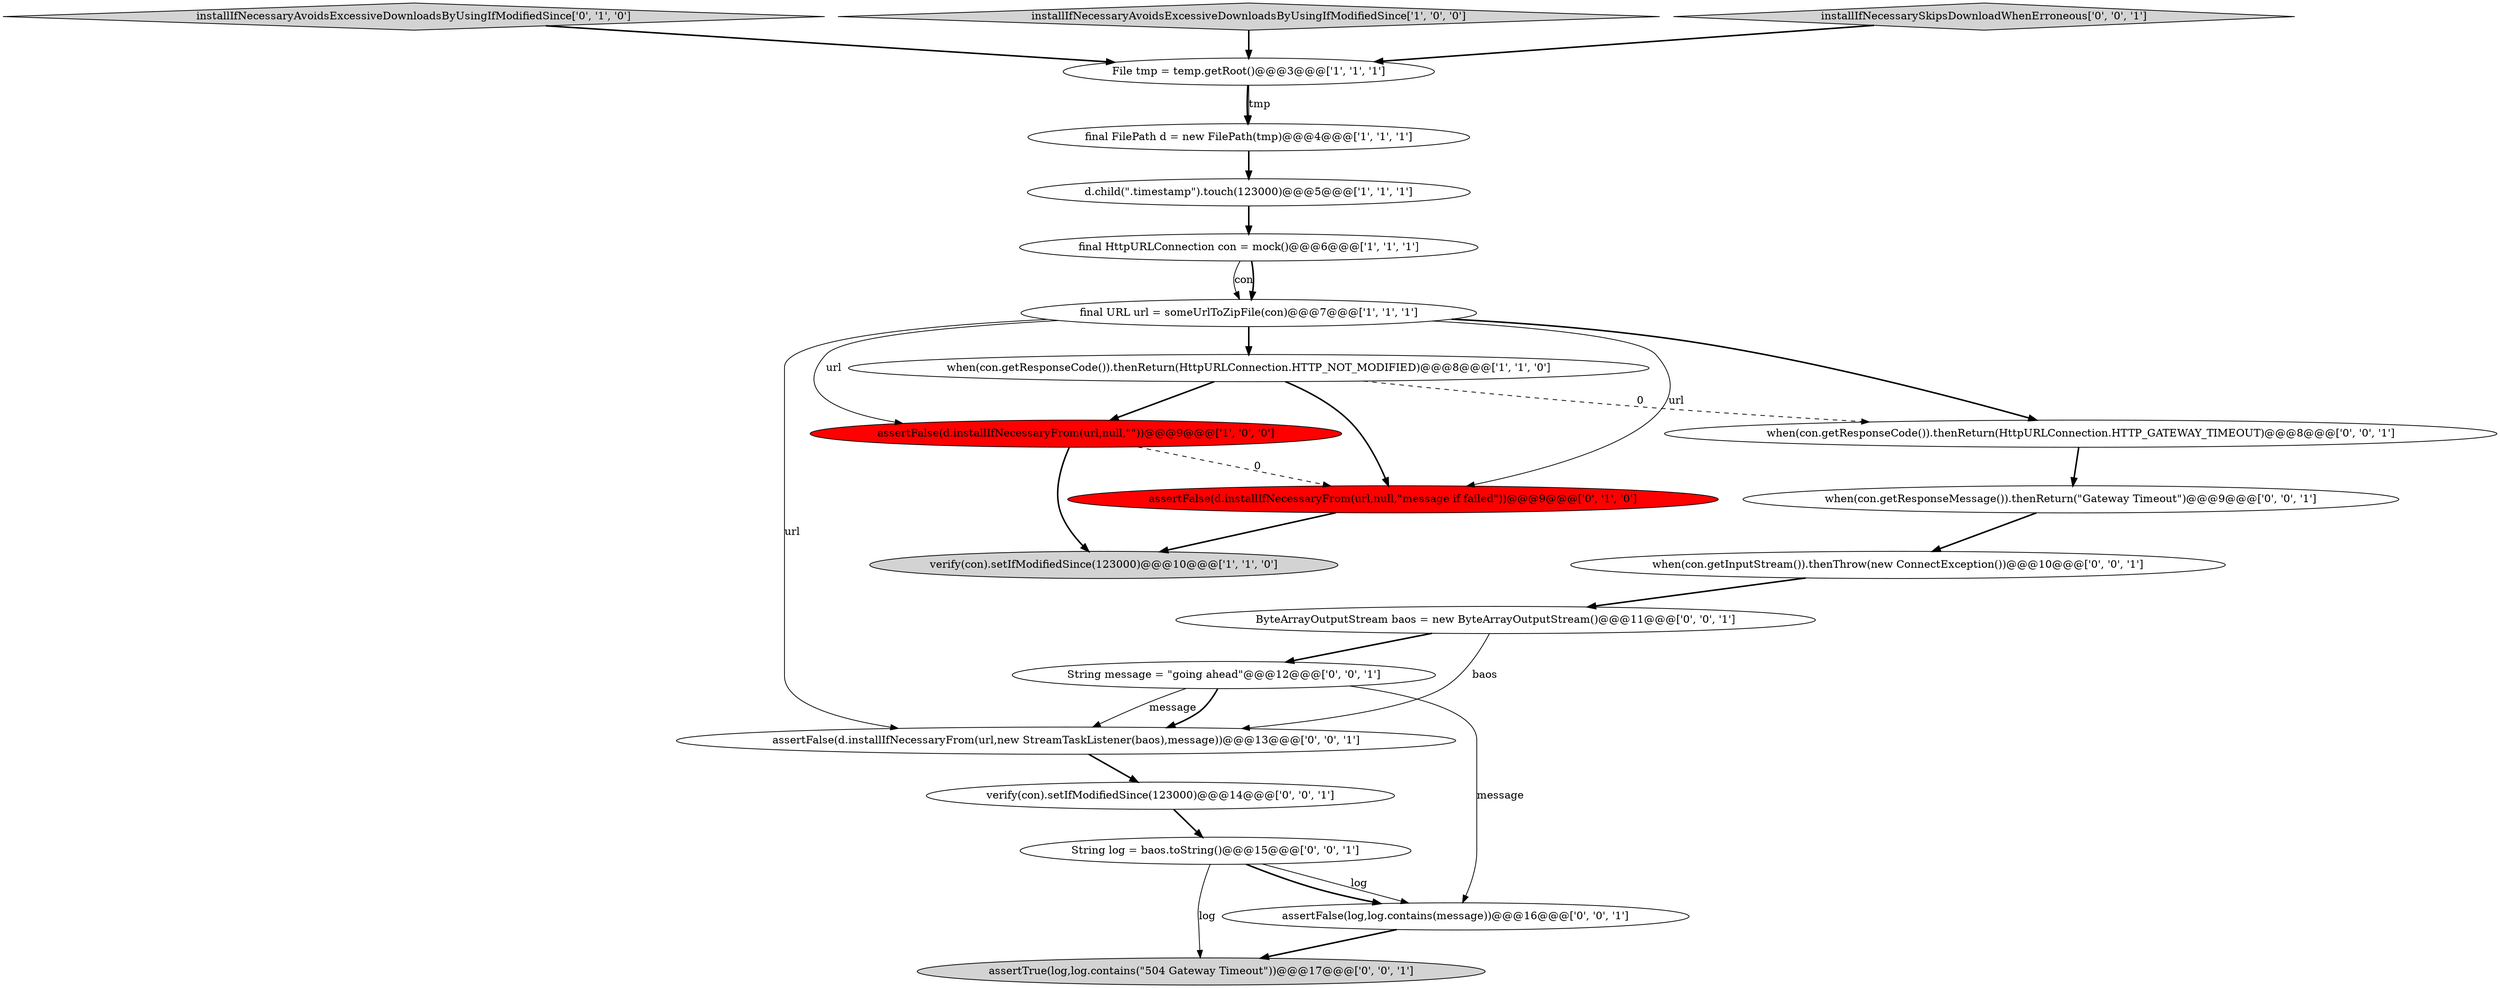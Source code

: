 digraph {
0 [style = filled, label = "final FilePath d = new FilePath(tmp)@@@4@@@['1', '1', '1']", fillcolor = white, shape = ellipse image = "AAA0AAABBB1BBB"];
12 [style = filled, label = "assertFalse(d.installIfNecessaryFrom(url,new StreamTaskListener(baos),message))@@@13@@@['0', '0', '1']", fillcolor = white, shape = ellipse image = "AAA0AAABBB3BBB"];
6 [style = filled, label = "final HttpURLConnection con = mock()@@@6@@@['1', '1', '1']", fillcolor = white, shape = ellipse image = "AAA0AAABBB1BBB"];
5 [style = filled, label = "assertFalse(d.installIfNecessaryFrom(url,null,\"\"))@@@9@@@['1', '0', '0']", fillcolor = red, shape = ellipse image = "AAA1AAABBB1BBB"];
10 [style = filled, label = "installIfNecessaryAvoidsExcessiveDownloadsByUsingIfModifiedSince['0', '1', '0']", fillcolor = lightgray, shape = diamond image = "AAA0AAABBB2BBB"];
4 [style = filled, label = "final URL url = someUrlToZipFile(con)@@@7@@@['1', '1', '1']", fillcolor = white, shape = ellipse image = "AAA0AAABBB1BBB"];
18 [style = filled, label = "assertFalse(log,log.contains(message))@@@16@@@['0', '0', '1']", fillcolor = white, shape = ellipse image = "AAA0AAABBB3BBB"];
15 [style = filled, label = "String log = baos.toString()@@@15@@@['0', '0', '1']", fillcolor = white, shape = ellipse image = "AAA0AAABBB3BBB"];
17 [style = filled, label = "when(con.getResponseCode()).thenReturn(HttpURLConnection.HTTP_GATEWAY_TIMEOUT)@@@8@@@['0', '0', '1']", fillcolor = white, shape = ellipse image = "AAA0AAABBB3BBB"];
9 [style = filled, label = "assertFalse(d.installIfNecessaryFrom(url,null,\"message if failed\"))@@@9@@@['0', '1', '0']", fillcolor = red, shape = ellipse image = "AAA1AAABBB2BBB"];
16 [style = filled, label = "assertTrue(log,log.contains(\"504 Gateway Timeout\"))@@@17@@@['0', '0', '1']", fillcolor = lightgray, shape = ellipse image = "AAA0AAABBB3BBB"];
13 [style = filled, label = "when(con.getInputStream()).thenThrow(new ConnectException())@@@10@@@['0', '0', '1']", fillcolor = white, shape = ellipse image = "AAA0AAABBB3BBB"];
2 [style = filled, label = "when(con.getResponseCode()).thenReturn(HttpURLConnection.HTTP_NOT_MODIFIED)@@@8@@@['1', '1', '0']", fillcolor = white, shape = ellipse image = "AAA0AAABBB1BBB"];
21 [style = filled, label = "String message = \"going ahead\"@@@12@@@['0', '0', '1']", fillcolor = white, shape = ellipse image = "AAA0AAABBB3BBB"];
3 [style = filled, label = "d.child(\".timestamp\").touch(123000)@@@5@@@['1', '1', '1']", fillcolor = white, shape = ellipse image = "AAA0AAABBB1BBB"];
7 [style = filled, label = "installIfNecessaryAvoidsExcessiveDownloadsByUsingIfModifiedSince['1', '0', '0']", fillcolor = lightgray, shape = diamond image = "AAA0AAABBB1BBB"];
11 [style = filled, label = "when(con.getResponseMessage()).thenReturn(\"Gateway Timeout\")@@@9@@@['0', '0', '1']", fillcolor = white, shape = ellipse image = "AAA0AAABBB3BBB"];
1 [style = filled, label = "File tmp = temp.getRoot()@@@3@@@['1', '1', '1']", fillcolor = white, shape = ellipse image = "AAA0AAABBB1BBB"];
19 [style = filled, label = "verify(con).setIfModifiedSince(123000)@@@14@@@['0', '0', '1']", fillcolor = white, shape = ellipse image = "AAA0AAABBB3BBB"];
8 [style = filled, label = "verify(con).setIfModifiedSince(123000)@@@10@@@['1', '1', '0']", fillcolor = lightgray, shape = ellipse image = "AAA0AAABBB1BBB"];
20 [style = filled, label = "installIfNecessarySkipsDownloadWhenErroneous['0', '0', '1']", fillcolor = lightgray, shape = diamond image = "AAA0AAABBB3BBB"];
14 [style = filled, label = "ByteArrayOutputStream baos = new ByteArrayOutputStream()@@@11@@@['0', '0', '1']", fillcolor = white, shape = ellipse image = "AAA0AAABBB3BBB"];
0->3 [style = bold, label=""];
5->8 [style = bold, label=""];
6->4 [style = solid, label="con"];
21->12 [style = solid, label="message"];
7->1 [style = bold, label=""];
21->18 [style = solid, label="message"];
4->17 [style = bold, label=""];
4->12 [style = solid, label="url"];
3->6 [style = bold, label=""];
5->9 [style = dashed, label="0"];
14->12 [style = solid, label="baos"];
1->0 [style = bold, label=""];
4->2 [style = bold, label=""];
15->18 [style = solid, label="log"];
2->9 [style = bold, label=""];
20->1 [style = bold, label=""];
9->8 [style = bold, label=""];
2->17 [style = dashed, label="0"];
15->18 [style = bold, label=""];
21->12 [style = bold, label=""];
6->4 [style = bold, label=""];
1->0 [style = solid, label="tmp"];
11->13 [style = bold, label=""];
4->5 [style = solid, label="url"];
4->9 [style = solid, label="url"];
14->21 [style = bold, label=""];
19->15 [style = bold, label=""];
12->19 [style = bold, label=""];
10->1 [style = bold, label=""];
13->14 [style = bold, label=""];
15->16 [style = solid, label="log"];
2->5 [style = bold, label=""];
17->11 [style = bold, label=""];
18->16 [style = bold, label=""];
}
